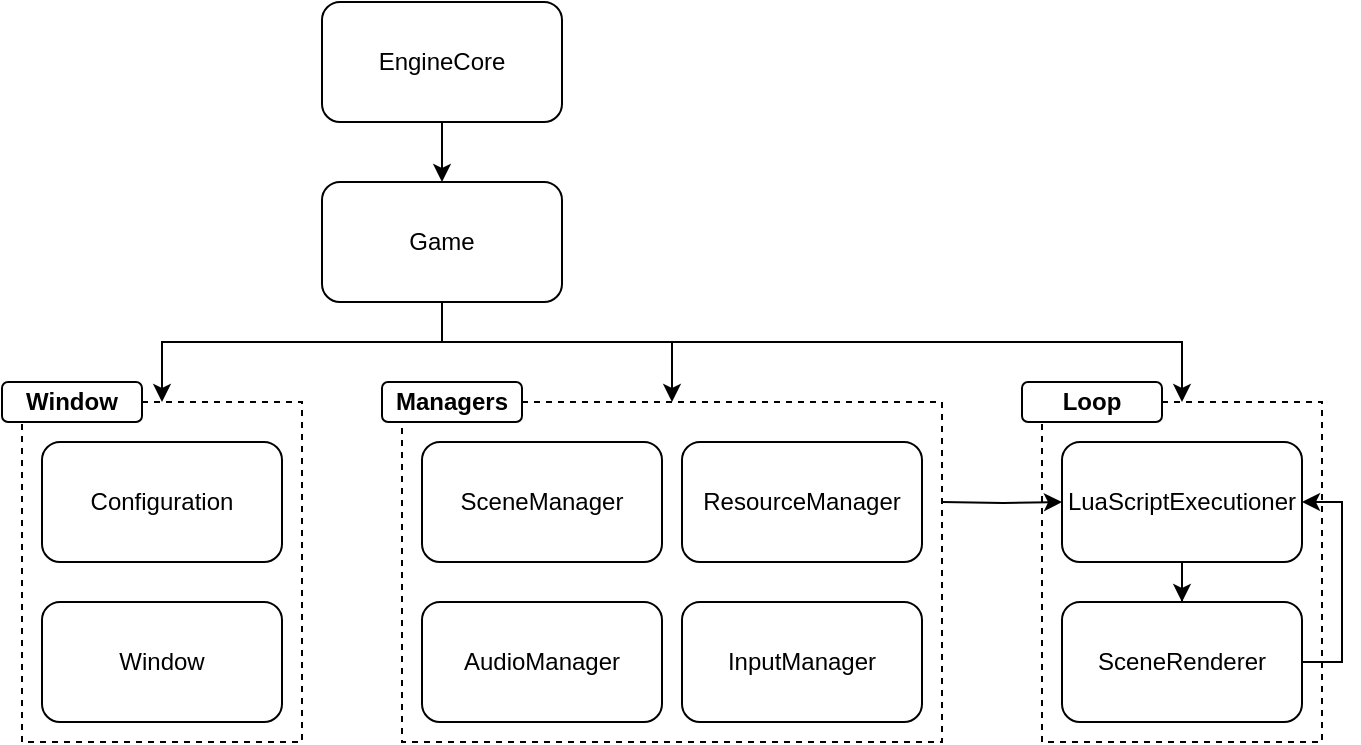<mxfile version="26.1.0">
  <diagram name="Page-1" id="3oZsEN2hU0voJq2cMXMW">
    <mxGraphModel dx="1954" dy="1297" grid="1" gridSize="10" guides="1" tooltips="1" connect="1" arrows="1" fold="1" page="1" pageScale="1" pageWidth="827" pageHeight="1169" math="0" shadow="0">
      <root>
        <mxCell id="0" />
        <mxCell id="1" parent="0" />
        <mxCell id="mnzQ9u5sjotg00u-7bcP-21" value="" style="rounded=0;whiteSpace=wrap;html=1;dashed=1;" vertex="1" parent="1">
          <mxGeometry x="610" y="260" width="140" height="170" as="geometry" />
        </mxCell>
        <mxCell id="mnzQ9u5sjotg00u-7bcP-17" value="" style="rounded=0;whiteSpace=wrap;html=1;dashed=1;" vertex="1" parent="1">
          <mxGeometry x="100" y="260" width="140" height="170" as="geometry" />
        </mxCell>
        <mxCell id="mnzQ9u5sjotg00u-7bcP-27" style="edgeStyle=orthogonalEdgeStyle;rounded=0;orthogonalLoop=1;jettySize=auto;html=1;entryX=0;entryY=0.5;entryDx=0;entryDy=0;" edge="1" parent="1" target="mnzQ9u5sjotg00u-7bcP-9">
          <mxGeometry relative="1" as="geometry">
            <mxPoint x="560.0" y="310.0" as="sourcePoint" />
            <mxPoint x="620" y="280.0" as="targetPoint" />
          </mxGeometry>
        </mxCell>
        <mxCell id="mnzQ9u5sjotg00u-7bcP-13" value="" style="rounded=0;whiteSpace=wrap;html=1;dashed=1;" vertex="1" parent="1">
          <mxGeometry x="290" y="260" width="270" height="170" as="geometry" />
        </mxCell>
        <mxCell id="mnzQ9u5sjotg00u-7bcP-3" value="" style="edgeStyle=orthogonalEdgeStyle;rounded=0;orthogonalLoop=1;jettySize=auto;html=1;" edge="1" parent="1" source="mnzQ9u5sjotg00u-7bcP-1" target="mnzQ9u5sjotg00u-7bcP-2">
          <mxGeometry relative="1" as="geometry" />
        </mxCell>
        <mxCell id="mnzQ9u5sjotg00u-7bcP-1" value="EngineCore" style="rounded=1;whiteSpace=wrap;html=1;" vertex="1" parent="1">
          <mxGeometry x="250" y="60" width="120" height="60" as="geometry" />
        </mxCell>
        <mxCell id="mnzQ9u5sjotg00u-7bcP-16" style="edgeStyle=orthogonalEdgeStyle;rounded=0;orthogonalLoop=1;jettySize=auto;html=1;" edge="1" parent="1" source="mnzQ9u5sjotg00u-7bcP-2" target="mnzQ9u5sjotg00u-7bcP-13">
          <mxGeometry relative="1" as="geometry">
            <Array as="points">
              <mxPoint x="310" y="230" />
              <mxPoint x="425" y="230" />
            </Array>
          </mxGeometry>
        </mxCell>
        <mxCell id="mnzQ9u5sjotg00u-7bcP-19" style="edgeStyle=orthogonalEdgeStyle;rounded=0;orthogonalLoop=1;jettySize=auto;html=1;" edge="1" parent="1" source="mnzQ9u5sjotg00u-7bcP-2" target="mnzQ9u5sjotg00u-7bcP-17">
          <mxGeometry relative="1" as="geometry">
            <Array as="points">
              <mxPoint x="310" y="230" />
              <mxPoint x="170" y="230" />
            </Array>
          </mxGeometry>
        </mxCell>
        <mxCell id="mnzQ9u5sjotg00u-7bcP-23" style="edgeStyle=orthogonalEdgeStyle;rounded=0;orthogonalLoop=1;jettySize=auto;html=1;" edge="1" parent="1" source="mnzQ9u5sjotg00u-7bcP-2" target="mnzQ9u5sjotg00u-7bcP-21">
          <mxGeometry relative="1" as="geometry">
            <Array as="points">
              <mxPoint x="310" y="230" />
              <mxPoint x="680" y="230" />
            </Array>
          </mxGeometry>
        </mxCell>
        <mxCell id="mnzQ9u5sjotg00u-7bcP-2" value="Game" style="whiteSpace=wrap;html=1;rounded=1;" vertex="1" parent="1">
          <mxGeometry x="250" y="150" width="120" height="60" as="geometry" />
        </mxCell>
        <mxCell id="mnzQ9u5sjotg00u-7bcP-4" value="Configuration" style="rounded=1;whiteSpace=wrap;html=1;" vertex="1" parent="1">
          <mxGeometry x="110" y="280" width="120" height="60" as="geometry" />
        </mxCell>
        <mxCell id="mnzQ9u5sjotg00u-7bcP-5" value="Window" style="rounded=1;whiteSpace=wrap;html=1;" vertex="1" parent="1">
          <mxGeometry x="110" y="360" width="120" height="60" as="geometry" />
        </mxCell>
        <mxCell id="mnzQ9u5sjotg00u-7bcP-6" value="SceneManager" style="rounded=1;whiteSpace=wrap;html=1;" vertex="1" parent="1">
          <mxGeometry x="300" y="280" width="120" height="60" as="geometry" />
        </mxCell>
        <mxCell id="mnzQ9u5sjotg00u-7bcP-7" value="ResourceManager" style="rounded=1;whiteSpace=wrap;html=1;" vertex="1" parent="1">
          <mxGeometry x="430" y="280" width="120" height="60" as="geometry" />
        </mxCell>
        <mxCell id="mnzQ9u5sjotg00u-7bcP-8" value="InputManager" style="rounded=1;whiteSpace=wrap;html=1;" vertex="1" parent="1">
          <mxGeometry x="430" y="360" width="120" height="60" as="geometry" />
        </mxCell>
        <mxCell id="mnzQ9u5sjotg00u-7bcP-25" style="edgeStyle=orthogonalEdgeStyle;rounded=0;orthogonalLoop=1;jettySize=auto;html=1;entryX=0.5;entryY=0;entryDx=0;entryDy=0;" edge="1" parent="1" source="mnzQ9u5sjotg00u-7bcP-9" target="mnzQ9u5sjotg00u-7bcP-10">
          <mxGeometry relative="1" as="geometry" />
        </mxCell>
        <mxCell id="mnzQ9u5sjotg00u-7bcP-9" value="LuaScriptExecutioner" style="rounded=1;whiteSpace=wrap;html=1;" vertex="1" parent="1">
          <mxGeometry x="620" y="280" width="120" height="60" as="geometry" />
        </mxCell>
        <mxCell id="mnzQ9u5sjotg00u-7bcP-10" value="SceneRenderer" style="rounded=1;whiteSpace=wrap;html=1;" vertex="1" parent="1">
          <mxGeometry x="620" y="360" width="120" height="60" as="geometry" />
        </mxCell>
        <mxCell id="mnzQ9u5sjotg00u-7bcP-11" value="AudioManager" style="rounded=1;whiteSpace=wrap;html=1;" vertex="1" parent="1">
          <mxGeometry x="300" y="360" width="120" height="60" as="geometry" />
        </mxCell>
        <mxCell id="mnzQ9u5sjotg00u-7bcP-15" value="Managers" style="rounded=1;whiteSpace=wrap;html=1;fontStyle=1" vertex="1" parent="1">
          <mxGeometry x="280" y="250" width="70" height="20" as="geometry" />
        </mxCell>
        <mxCell id="mnzQ9u5sjotg00u-7bcP-18" value="Window" style="rounded=1;whiteSpace=wrap;html=1;fontStyle=1" vertex="1" parent="1">
          <mxGeometry x="90" y="250" width="70" height="20" as="geometry" />
        </mxCell>
        <mxCell id="mnzQ9u5sjotg00u-7bcP-22" value="Loop" style="rounded=1;whiteSpace=wrap;html=1;fontStyle=1" vertex="1" parent="1">
          <mxGeometry x="600" y="250" width="70" height="20" as="geometry" />
        </mxCell>
        <mxCell id="mnzQ9u5sjotg00u-7bcP-26" value="" style="endArrow=classic;html=1;rounded=0;exitX=1;exitY=0.5;exitDx=0;exitDy=0;entryX=1;entryY=0.5;entryDx=0;entryDy=0;" edge="1" parent="1" source="mnzQ9u5sjotg00u-7bcP-10" target="mnzQ9u5sjotg00u-7bcP-9">
          <mxGeometry width="50" height="50" relative="1" as="geometry">
            <mxPoint x="740" y="370" as="sourcePoint" />
            <mxPoint x="790" y="320" as="targetPoint" />
            <Array as="points">
              <mxPoint x="760" y="390" />
              <mxPoint x="760" y="310" />
            </Array>
          </mxGeometry>
        </mxCell>
      </root>
    </mxGraphModel>
  </diagram>
</mxfile>

